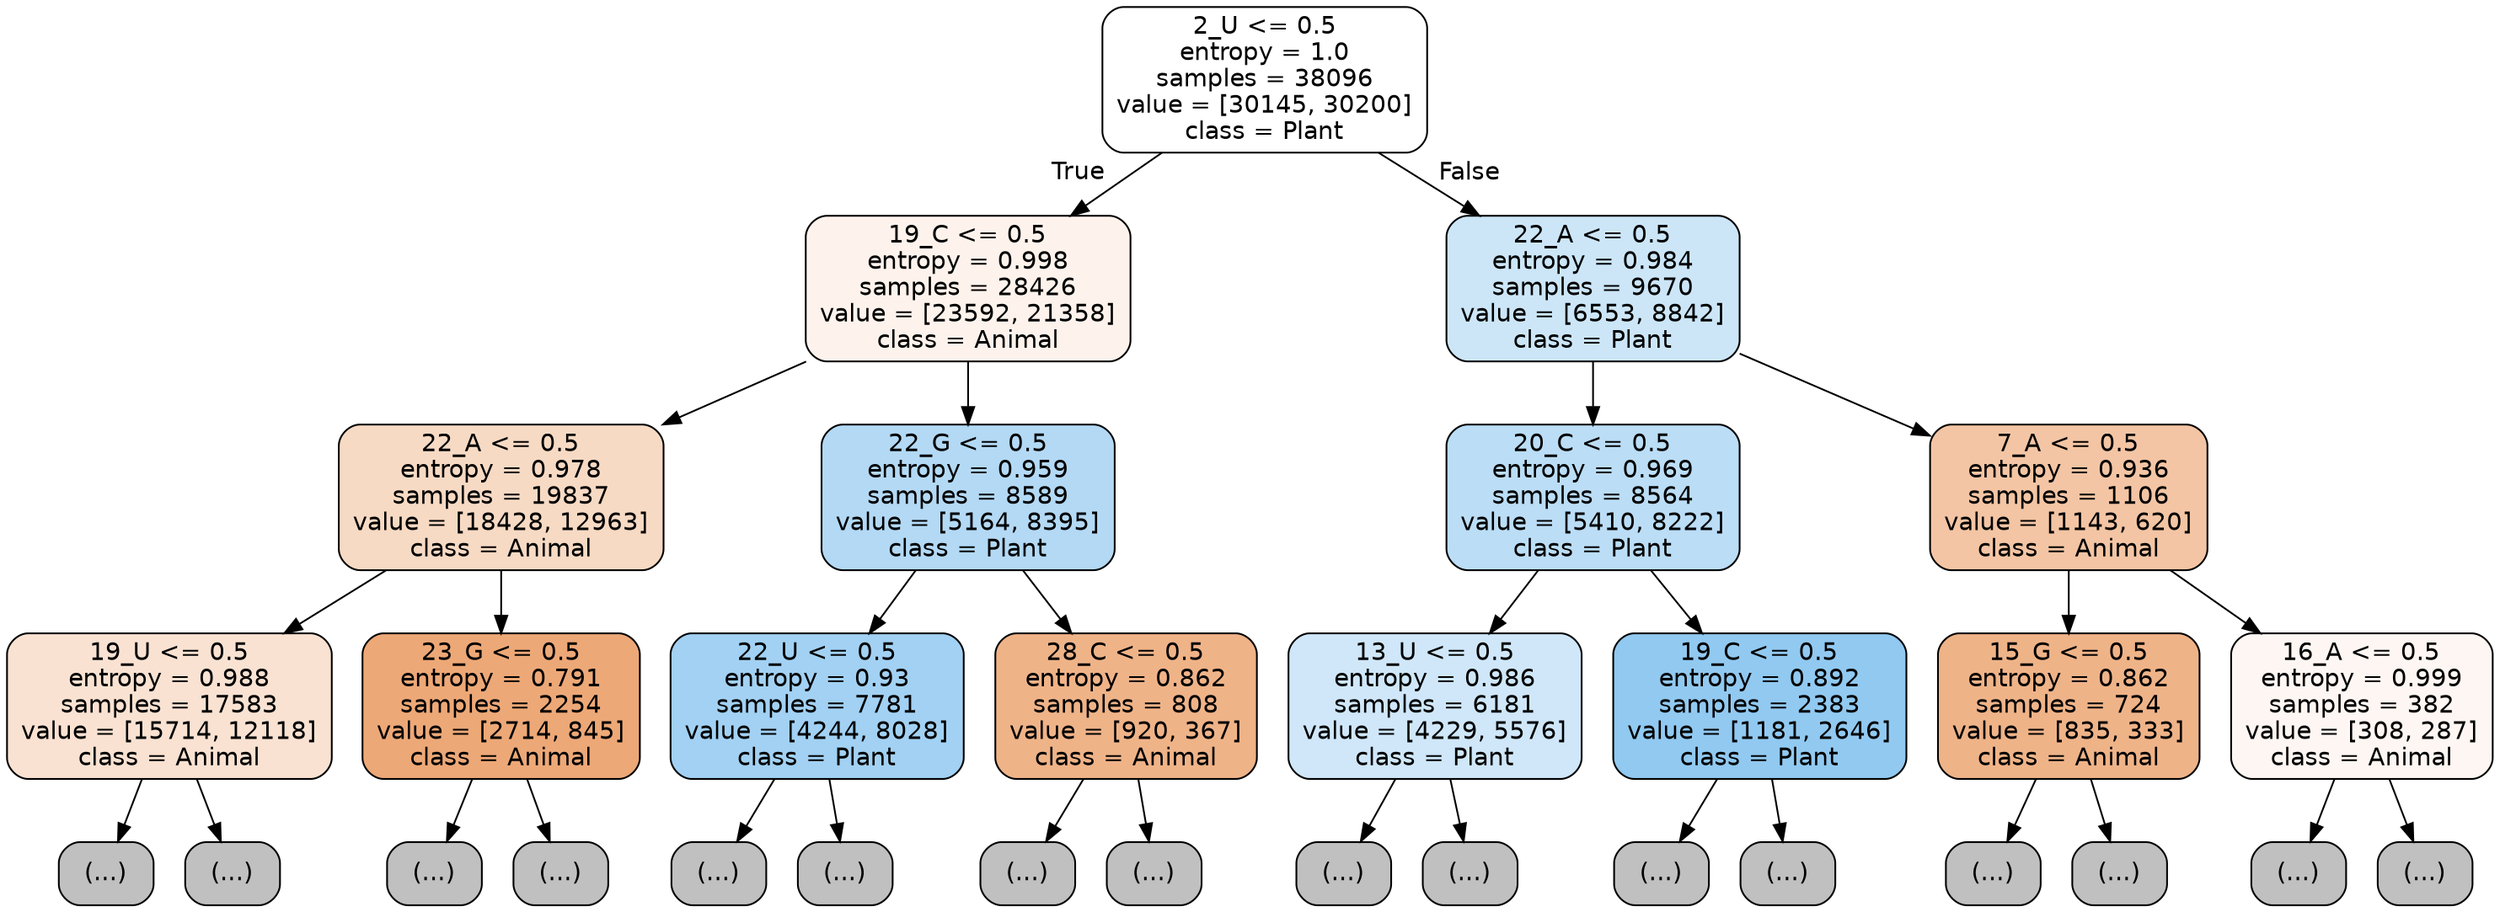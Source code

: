 digraph Tree {
node [shape=box, style="filled, rounded", color="black", fontname="helvetica"] ;
edge [fontname="helvetica"] ;
0 [label="2_U <= 0.5\nentropy = 1.0\nsamples = 38096\nvalue = [30145, 30200]\nclass = Plant", fillcolor="#ffffff"] ;
1 [label="19_C <= 0.5\nentropy = 0.998\nsamples = 28426\nvalue = [23592, 21358]\nclass = Animal", fillcolor="#fdf3ec"] ;
0 -> 1 [labeldistance=2.5, labelangle=45, headlabel="True"] ;
2 [label="22_A <= 0.5\nentropy = 0.978\nsamples = 19837\nvalue = [18428, 12963]\nclass = Animal", fillcolor="#f7dac4"] ;
1 -> 2 ;
3 [label="19_U <= 0.5\nentropy = 0.988\nsamples = 17583\nvalue = [15714, 12118]\nclass = Animal", fillcolor="#f9e2d2"] ;
2 -> 3 ;
4 [label="(...)", fillcolor="#C0C0C0"] ;
3 -> 4 ;
5451 [label="(...)", fillcolor="#C0C0C0"] ;
3 -> 5451 ;
8216 [label="23_G <= 0.5\nentropy = 0.791\nsamples = 2254\nvalue = [2714, 845]\nclass = Animal", fillcolor="#eda877"] ;
2 -> 8216 ;
8217 [label="(...)", fillcolor="#C0C0C0"] ;
8216 -> 8217 ;
9138 [label="(...)", fillcolor="#C0C0C0"] ;
8216 -> 9138 ;
9245 [label="22_G <= 0.5\nentropy = 0.959\nsamples = 8589\nvalue = [5164, 8395]\nclass = Plant", fillcolor="#b3d9f5"] ;
1 -> 9245 ;
9246 [label="22_U <= 0.5\nentropy = 0.93\nsamples = 7781\nvalue = [4244, 8028]\nclass = Plant", fillcolor="#a2d1f3"] ;
9245 -> 9246 ;
9247 [label="(...)", fillcolor="#C0C0C0"] ;
9246 -> 9247 ;
11438 [label="(...)", fillcolor="#C0C0C0"] ;
9246 -> 11438 ;
11819 [label="28_C <= 0.5\nentropy = 0.862\nsamples = 808\nvalue = [920, 367]\nclass = Animal", fillcolor="#efb388"] ;
9245 -> 11819 ;
11820 [label="(...)", fillcolor="#C0C0C0"] ;
11819 -> 11820 ;
12141 [label="(...)", fillcolor="#C0C0C0"] ;
11819 -> 12141 ;
12142 [label="22_A <= 0.5\nentropy = 0.984\nsamples = 9670\nvalue = [6553, 8842]\nclass = Plant", fillcolor="#cce6f8"] ;
0 -> 12142 [labeldistance=2.5, labelangle=-45, headlabel="False"] ;
12143 [label="20_C <= 0.5\nentropy = 0.969\nsamples = 8564\nvalue = [5410, 8222]\nclass = Plant", fillcolor="#bbddf6"] ;
12142 -> 12143 ;
12144 [label="13_U <= 0.5\nentropy = 0.986\nsamples = 6181\nvalue = [4229, 5576]\nclass = Plant", fillcolor="#cfe7f9"] ;
12143 -> 12144 ;
12145 [label="(...)", fillcolor="#C0C0C0"] ;
12144 -> 12145 ;
14202 [label="(...)", fillcolor="#C0C0C0"] ;
12144 -> 14202 ;
15007 [label="19_C <= 0.5\nentropy = 0.892\nsamples = 2383\nvalue = [1181, 2646]\nclass = Plant", fillcolor="#91c9f1"] ;
12143 -> 15007 ;
15008 [label="(...)", fillcolor="#C0C0C0"] ;
15007 -> 15008 ;
15657 [label="(...)", fillcolor="#C0C0C0"] ;
15007 -> 15657 ;
15886 [label="7_A <= 0.5\nentropy = 0.936\nsamples = 1106\nvalue = [1143, 620]\nclass = Animal", fillcolor="#f3c5a4"] ;
12142 -> 15886 ;
15887 [label="15_G <= 0.5\nentropy = 0.862\nsamples = 724\nvalue = [835, 333]\nclass = Animal", fillcolor="#efb388"] ;
15886 -> 15887 ;
15888 [label="(...)", fillcolor="#C0C0C0"] ;
15887 -> 15888 ;
16181 [label="(...)", fillcolor="#C0C0C0"] ;
15887 -> 16181 ;
16254 [label="16_A <= 0.5\nentropy = 0.999\nsamples = 382\nvalue = [308, 287]\nclass = Animal", fillcolor="#fdf6f2"] ;
15886 -> 16254 ;
16255 [label="(...)", fillcolor="#C0C0C0"] ;
16254 -> 16255 ;
16332 [label="(...)", fillcolor="#C0C0C0"] ;
16254 -> 16332 ;
}